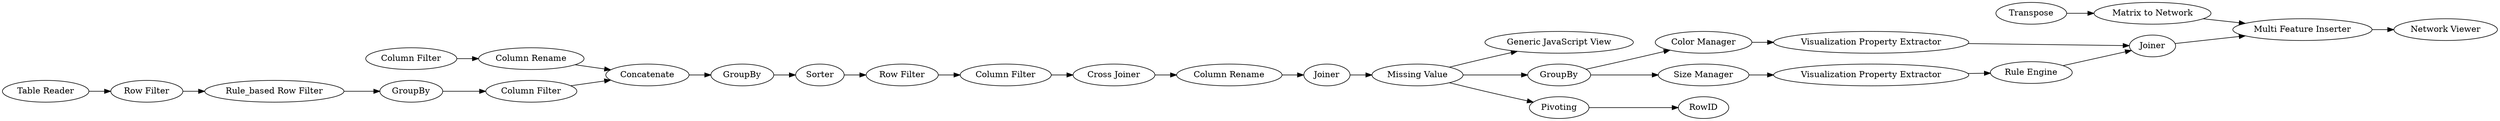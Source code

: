 digraph {
	264 -> 263
	262 -> 263
	168 -> 166
	256 -> 254
	254 -> 259
	236 -> 243
	261 -> 262
	259 -> 255
	257 -> 261
	166 -> 146
	240 -> 168
	258 -> 260
	220 -> 221
	224 -> 225
	219 -> 222
	222 -> 223
	221 -> 222
	260 -> 264
	231 -> 232
	223 -> 231
	236 -> 257
	237 -> 236
	225 -> 237
	233 -> 224
	227 -> 228
	257 -> 258
	263 -> 259
	232 -> 233
	236 -> 227
	146 -> 219
	231 [label=Sorter]
	263 [label=Joiner]
	227 [label=Pivoting]
	222 [label=Concatenate]
	224 [label="Cross Joiner"]
	259 [label="Multi Feature Inserter"]
	254 [label="Matrix to Network"]
	225 [label="Column Rename"]
	233 [label="Column Filter"]
	168 [label="Row Filter"]
	228 [label=RowID]
	237 [label=Joiner]
	256 [label=Transpose]
	236 [label="Missing Value"]
	146 [label=GroupBy]
	240 [label="Table Reader"]
	166 [label="Rule_based Row Filter"]
	260 [label="Visualization Property Extractor"]
	223 [label=GroupBy]
	262 [label="Visualization Property Extractor"]
	261 [label="Color Manager"]
	219 [label="Column Filter"]
	243 [label="Generic JavaScript View"]
	257 [label=GroupBy]
	232 [label="Row Filter"]
	264 [label="Rule Engine"]
	258 [label="Size Manager"]
	255 [label="Network Viewer"]
	220 [label="Column Filter"]
	221 [label="Column Rename"]
	rankdir=LR
}
